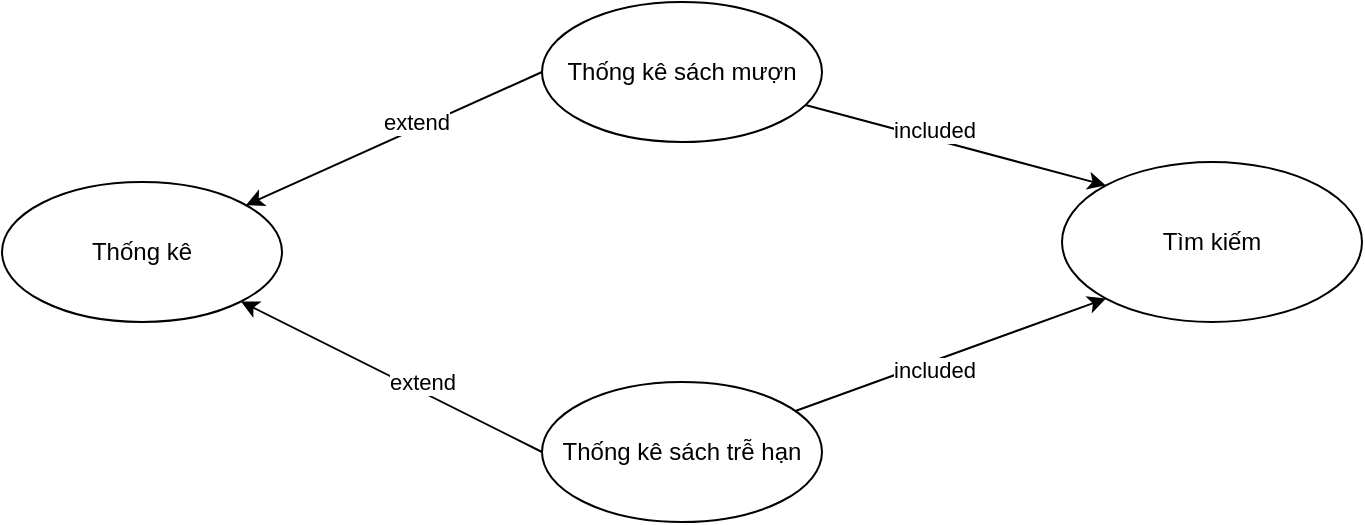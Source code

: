 <mxfile version="24.7.14">
  <diagram name="Page-1" id="NtOnQYRcyRwZwQe1axjF">
    <mxGraphModel dx="612" dy="565" grid="1" gridSize="10" guides="1" tooltips="1" connect="1" arrows="1" fold="1" page="1" pageScale="1" pageWidth="1654" pageHeight="2336" math="0" shadow="0">
      <root>
        <mxCell id="0" />
        <mxCell id="1" parent="0" />
        <mxCell id="r6UHJdUmTr2fi7uBkxMy-1" style="rounded=0;orthogonalLoop=1;jettySize=auto;html=1;exitX=0;exitY=0.5;exitDx=0;exitDy=0;" edge="1" parent="1" source="r6UHJdUmTr2fi7uBkxMy-6" target="r6UHJdUmTr2fi7uBkxMy-5">
          <mxGeometry relative="1" as="geometry" />
        </mxCell>
        <mxCell id="r6UHJdUmTr2fi7uBkxMy-2" value="extend" style="edgeLabel;html=1;align=center;verticalAlign=middle;resizable=0;points=[];" vertex="1" connectable="0" parent="r6UHJdUmTr2fi7uBkxMy-1">
          <mxGeometry x="-0.163" y="-3" relative="1" as="geometry">
            <mxPoint as="offset" />
          </mxGeometry>
        </mxCell>
        <mxCell id="r6UHJdUmTr2fi7uBkxMy-4" style="rounded=0;orthogonalLoop=1;jettySize=auto;html=1;exitX=0;exitY=0.5;exitDx=0;exitDy=0;" edge="1" parent="1" source="r6UHJdUmTr2fi7uBkxMy-8" target="r6UHJdUmTr2fi7uBkxMy-5">
          <mxGeometry relative="1" as="geometry" />
        </mxCell>
        <mxCell id="r6UHJdUmTr2fi7uBkxMy-5" value="Thống kê" style="ellipse;whiteSpace=wrap;html=1;" vertex="1" parent="1">
          <mxGeometry x="160" y="190" width="140" height="70" as="geometry" />
        </mxCell>
        <mxCell id="r6UHJdUmTr2fi7uBkxMy-13" style="rounded=0;orthogonalLoop=1;jettySize=auto;html=1;entryX=0;entryY=0;entryDx=0;entryDy=0;" edge="1" parent="1" source="r6UHJdUmTr2fi7uBkxMy-6" target="r6UHJdUmTr2fi7uBkxMy-11">
          <mxGeometry relative="1" as="geometry" />
        </mxCell>
        <mxCell id="r6UHJdUmTr2fi7uBkxMy-6" value="Thống kê sách mượn" style="ellipse;whiteSpace=wrap;html=1;" vertex="1" parent="1">
          <mxGeometry x="430" y="100" width="140" height="70" as="geometry" />
        </mxCell>
        <mxCell id="r6UHJdUmTr2fi7uBkxMy-14" style="rounded=0;orthogonalLoop=1;jettySize=auto;html=1;entryX=0;entryY=1;entryDx=0;entryDy=0;" edge="1" parent="1" source="r6UHJdUmTr2fi7uBkxMy-8" target="r6UHJdUmTr2fi7uBkxMy-11">
          <mxGeometry relative="1" as="geometry" />
        </mxCell>
        <mxCell id="r6UHJdUmTr2fi7uBkxMy-8" value="Thống kê sách trễ hạn" style="ellipse;whiteSpace=wrap;html=1;" vertex="1" parent="1">
          <mxGeometry x="430" y="290" width="140" height="70" as="geometry" />
        </mxCell>
        <mxCell id="r6UHJdUmTr2fi7uBkxMy-9" value="included" style="edgeLabel;html=1;align=center;verticalAlign=middle;resizable=0;points=[];" vertex="1" connectable="0" parent="1">
          <mxGeometry x="639.998" y="169.999" as="geometry">
            <mxPoint x="-14" y="-6" as="offset" />
          </mxGeometry>
        </mxCell>
        <mxCell id="r6UHJdUmTr2fi7uBkxMy-10" value="extend" style="edgeLabel;html=1;align=center;verticalAlign=middle;resizable=0;points=[];" vertex="1" connectable="0" parent="1">
          <mxGeometry x="369.998" y="289.999" as="geometry" />
        </mxCell>
        <mxCell id="r6UHJdUmTr2fi7uBkxMy-11" value="Tìm kiếm" style="ellipse;whiteSpace=wrap;html=1;" vertex="1" parent="1">
          <mxGeometry x="690" y="180" width="150" height="80" as="geometry" />
        </mxCell>
        <mxCell id="r6UHJdUmTr2fi7uBkxMy-15" value="included" style="edgeLabel;html=1;align=center;verticalAlign=middle;resizable=0;points=[];" vertex="1" connectable="0" parent="1">
          <mxGeometry x="639.998" y="289.999" as="geometry">
            <mxPoint x="-14" y="-6" as="offset" />
          </mxGeometry>
        </mxCell>
      </root>
    </mxGraphModel>
  </diagram>
</mxfile>
